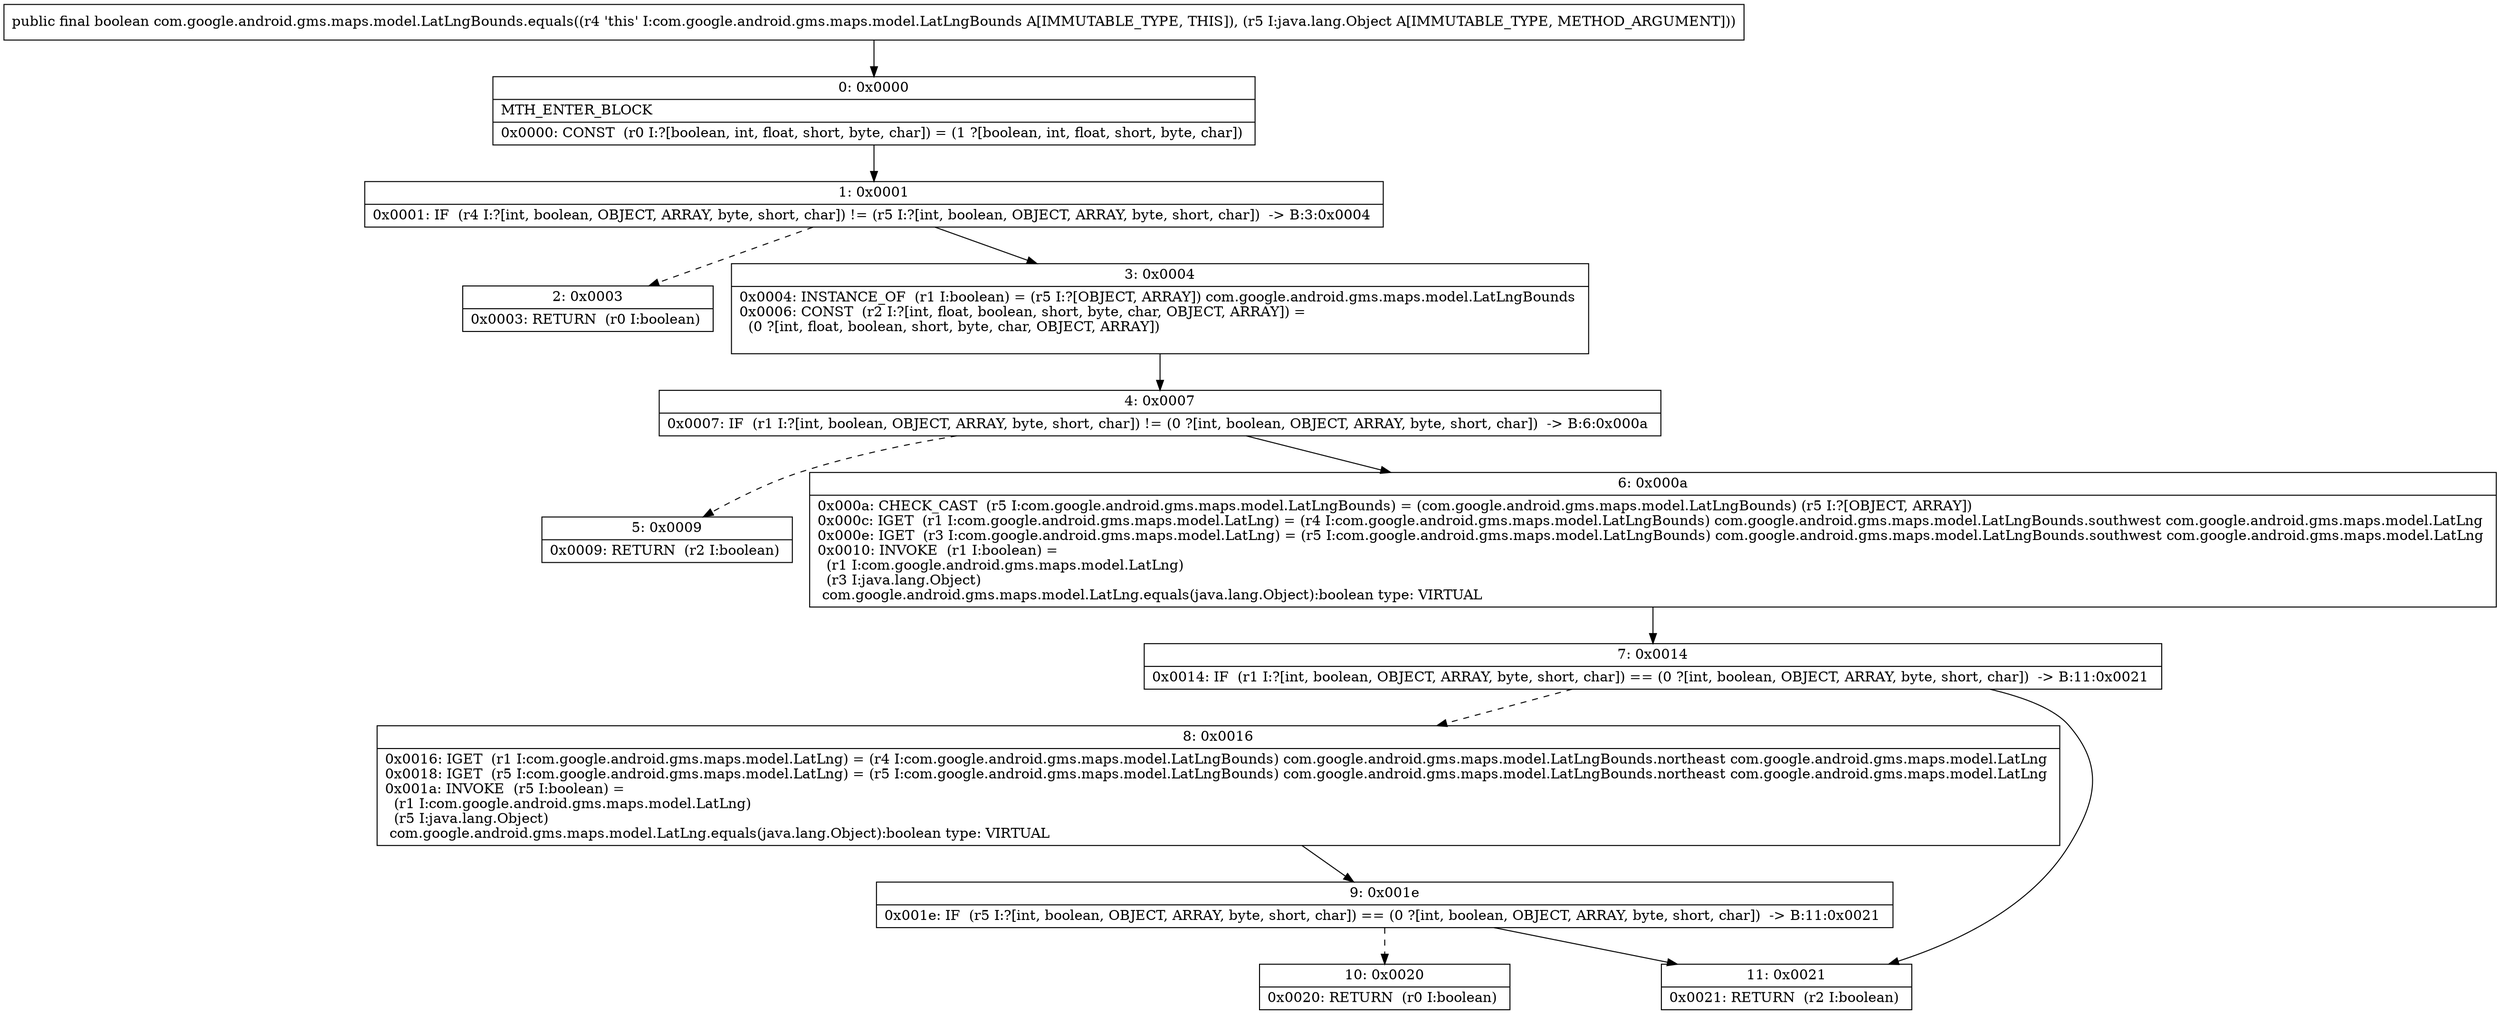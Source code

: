 digraph "CFG forcom.google.android.gms.maps.model.LatLngBounds.equals(Ljava\/lang\/Object;)Z" {
Node_0 [shape=record,label="{0\:\ 0x0000|MTH_ENTER_BLOCK\l|0x0000: CONST  (r0 I:?[boolean, int, float, short, byte, char]) = (1 ?[boolean, int, float, short, byte, char]) \l}"];
Node_1 [shape=record,label="{1\:\ 0x0001|0x0001: IF  (r4 I:?[int, boolean, OBJECT, ARRAY, byte, short, char]) != (r5 I:?[int, boolean, OBJECT, ARRAY, byte, short, char])  \-\> B:3:0x0004 \l}"];
Node_2 [shape=record,label="{2\:\ 0x0003|0x0003: RETURN  (r0 I:boolean) \l}"];
Node_3 [shape=record,label="{3\:\ 0x0004|0x0004: INSTANCE_OF  (r1 I:boolean) = (r5 I:?[OBJECT, ARRAY]) com.google.android.gms.maps.model.LatLngBounds \l0x0006: CONST  (r2 I:?[int, float, boolean, short, byte, char, OBJECT, ARRAY]) = \l  (0 ?[int, float, boolean, short, byte, char, OBJECT, ARRAY])\l \l}"];
Node_4 [shape=record,label="{4\:\ 0x0007|0x0007: IF  (r1 I:?[int, boolean, OBJECT, ARRAY, byte, short, char]) != (0 ?[int, boolean, OBJECT, ARRAY, byte, short, char])  \-\> B:6:0x000a \l}"];
Node_5 [shape=record,label="{5\:\ 0x0009|0x0009: RETURN  (r2 I:boolean) \l}"];
Node_6 [shape=record,label="{6\:\ 0x000a|0x000a: CHECK_CAST  (r5 I:com.google.android.gms.maps.model.LatLngBounds) = (com.google.android.gms.maps.model.LatLngBounds) (r5 I:?[OBJECT, ARRAY]) \l0x000c: IGET  (r1 I:com.google.android.gms.maps.model.LatLng) = (r4 I:com.google.android.gms.maps.model.LatLngBounds) com.google.android.gms.maps.model.LatLngBounds.southwest com.google.android.gms.maps.model.LatLng \l0x000e: IGET  (r3 I:com.google.android.gms.maps.model.LatLng) = (r5 I:com.google.android.gms.maps.model.LatLngBounds) com.google.android.gms.maps.model.LatLngBounds.southwest com.google.android.gms.maps.model.LatLng \l0x0010: INVOKE  (r1 I:boolean) = \l  (r1 I:com.google.android.gms.maps.model.LatLng)\l  (r3 I:java.lang.Object)\l com.google.android.gms.maps.model.LatLng.equals(java.lang.Object):boolean type: VIRTUAL \l}"];
Node_7 [shape=record,label="{7\:\ 0x0014|0x0014: IF  (r1 I:?[int, boolean, OBJECT, ARRAY, byte, short, char]) == (0 ?[int, boolean, OBJECT, ARRAY, byte, short, char])  \-\> B:11:0x0021 \l}"];
Node_8 [shape=record,label="{8\:\ 0x0016|0x0016: IGET  (r1 I:com.google.android.gms.maps.model.LatLng) = (r4 I:com.google.android.gms.maps.model.LatLngBounds) com.google.android.gms.maps.model.LatLngBounds.northeast com.google.android.gms.maps.model.LatLng \l0x0018: IGET  (r5 I:com.google.android.gms.maps.model.LatLng) = (r5 I:com.google.android.gms.maps.model.LatLngBounds) com.google.android.gms.maps.model.LatLngBounds.northeast com.google.android.gms.maps.model.LatLng \l0x001a: INVOKE  (r5 I:boolean) = \l  (r1 I:com.google.android.gms.maps.model.LatLng)\l  (r5 I:java.lang.Object)\l com.google.android.gms.maps.model.LatLng.equals(java.lang.Object):boolean type: VIRTUAL \l}"];
Node_9 [shape=record,label="{9\:\ 0x001e|0x001e: IF  (r5 I:?[int, boolean, OBJECT, ARRAY, byte, short, char]) == (0 ?[int, boolean, OBJECT, ARRAY, byte, short, char])  \-\> B:11:0x0021 \l}"];
Node_10 [shape=record,label="{10\:\ 0x0020|0x0020: RETURN  (r0 I:boolean) \l}"];
Node_11 [shape=record,label="{11\:\ 0x0021|0x0021: RETURN  (r2 I:boolean) \l}"];
MethodNode[shape=record,label="{public final boolean com.google.android.gms.maps.model.LatLngBounds.equals((r4 'this' I:com.google.android.gms.maps.model.LatLngBounds A[IMMUTABLE_TYPE, THIS]), (r5 I:java.lang.Object A[IMMUTABLE_TYPE, METHOD_ARGUMENT])) }"];
MethodNode -> Node_0;
Node_0 -> Node_1;
Node_1 -> Node_2[style=dashed];
Node_1 -> Node_3;
Node_3 -> Node_4;
Node_4 -> Node_5[style=dashed];
Node_4 -> Node_6;
Node_6 -> Node_7;
Node_7 -> Node_8[style=dashed];
Node_7 -> Node_11;
Node_8 -> Node_9;
Node_9 -> Node_10[style=dashed];
Node_9 -> Node_11;
}

